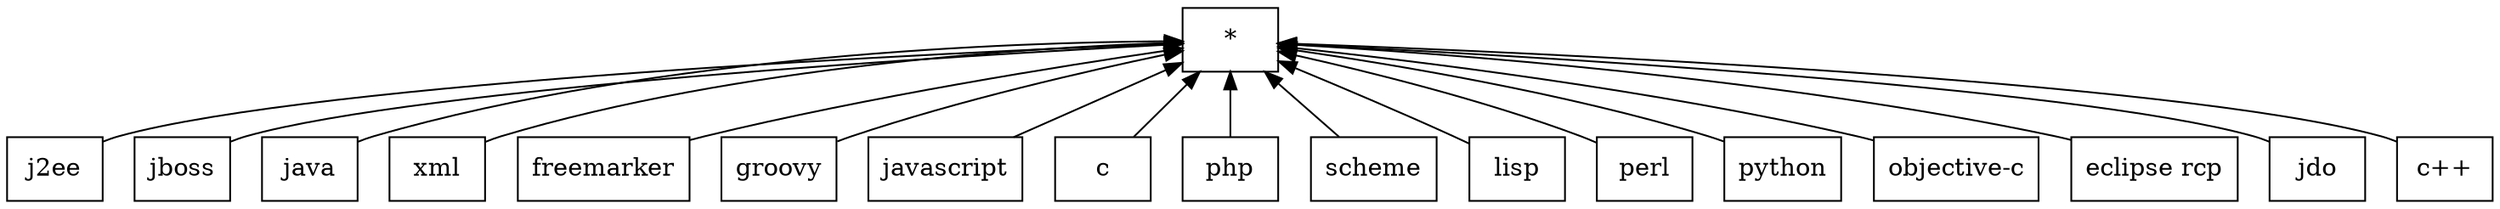digraph G { 
 rankdir=BT;
 subgraph ba { 
1 [shape=record,label="{j2ee}"];
2 [shape=record,label="{jboss}"];
3 [shape=record,label="{java}"];
4 [shape=record,label="{xml}"];
5 [shape=record,label="{freemarker}"];
6 [shape=record,label="{groovy}"];
7 [shape=record,label="{javascript}"];
8 [shape=record,label="{c}"];
9 [shape=record,label="{php}"];
10 [shape=record,label="{scheme}"];
11 [shape=record,label="{lisp}"];
12 [shape=record,label="{perl}"];
13 [shape=record,label="{python}"];
14 [shape=record,label="{objective-c}"];
15 [shape=record,label="{eclipse rcp}"];
16 [shape=record,label="{jdo}"];
17 [shape=record,label="{c++}"];
18 [shape=record,label="{*}"];
1 -> 18
2 -> 18
3 -> 18
4 -> 18
5 -> 18
6 -> 18
7 -> 18
8 -> 18
9 -> 18
10 -> 18
11 -> 18
12 -> 18
13 -> 18
14 -> 18
15 -> 18
16 -> 18
17 -> 18
}}